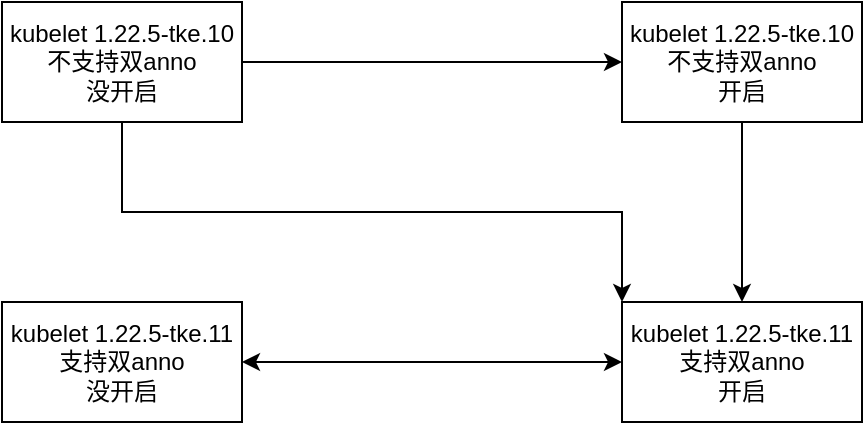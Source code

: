 <mxfile version="24.4.10" type="github">
  <diagram name="第 1 页" id="bKGpFhz1ftFVU2L4S3-Q">
    <mxGraphModel dx="1242" dy="730" grid="1" gridSize="10" guides="1" tooltips="1" connect="1" arrows="1" fold="1" page="1" pageScale="1" pageWidth="827" pageHeight="1169" math="0" shadow="0">
      <root>
        <mxCell id="0" />
        <mxCell id="1" parent="0" />
        <mxCell id="_IcN6_rNNhpLznFLcOes-6" style="edgeStyle=orthogonalEdgeStyle;rounded=0;orthogonalLoop=1;jettySize=auto;html=1;exitX=1;exitY=0.5;exitDx=0;exitDy=0;entryX=0;entryY=0.5;entryDx=0;entryDy=0;" edge="1" parent="1" source="_IcN6_rNNhpLznFLcOes-1" target="_IcN6_rNNhpLznFLcOes-2">
          <mxGeometry relative="1" as="geometry" />
        </mxCell>
        <mxCell id="_IcN6_rNNhpLznFLcOes-8" style="edgeStyle=orthogonalEdgeStyle;rounded=0;orthogonalLoop=1;jettySize=auto;html=1;exitX=0.5;exitY=1;exitDx=0;exitDy=0;entryX=0;entryY=0;entryDx=0;entryDy=0;" edge="1" parent="1" source="_IcN6_rNNhpLznFLcOes-1" target="_IcN6_rNNhpLznFLcOes-4">
          <mxGeometry relative="1" as="geometry" />
        </mxCell>
        <mxCell id="_IcN6_rNNhpLznFLcOes-1" value="kubelet 1.22.5-tke.10&lt;br&gt;不支持双anno&lt;br&gt;没开启" style="rounded=0;whiteSpace=wrap;html=1;" vertex="1" parent="1">
          <mxGeometry x="260" y="350" width="120" height="60" as="geometry" />
        </mxCell>
        <mxCell id="_IcN6_rNNhpLznFLcOes-7" style="edgeStyle=orthogonalEdgeStyle;rounded=0;orthogonalLoop=1;jettySize=auto;html=1;exitX=0.5;exitY=1;exitDx=0;exitDy=0;" edge="1" parent="1" source="_IcN6_rNNhpLznFLcOes-2" target="_IcN6_rNNhpLznFLcOes-4">
          <mxGeometry relative="1" as="geometry" />
        </mxCell>
        <mxCell id="_IcN6_rNNhpLznFLcOes-2" value="kubelet 1.22.5-tke.10&lt;br&gt;不支持双anno&lt;br&gt;开启" style="rounded=0;whiteSpace=wrap;html=1;" vertex="1" parent="1">
          <mxGeometry x="570" y="350" width="120" height="60" as="geometry" />
        </mxCell>
        <mxCell id="_IcN6_rNNhpLznFLcOes-3" value="kubelet 1.22.5-tke.11&lt;br&gt;支持双anno&lt;br&gt;没开启" style="rounded=0;whiteSpace=wrap;html=1;" vertex="1" parent="1">
          <mxGeometry x="260" y="500" width="120" height="60" as="geometry" />
        </mxCell>
        <mxCell id="_IcN6_rNNhpLznFLcOes-4" value="kubelet 1.22.5-tke.11&lt;br&gt;支持双anno&lt;br&gt;开启" style="rounded=0;whiteSpace=wrap;html=1;" vertex="1" parent="1">
          <mxGeometry x="570" y="500" width="120" height="60" as="geometry" />
        </mxCell>
        <mxCell id="_IcN6_rNNhpLznFLcOes-5" value="" style="endArrow=classic;html=1;rounded=0;exitX=1;exitY=0.5;exitDx=0;exitDy=0;entryX=0;entryY=0.5;entryDx=0;entryDy=0;startArrow=classic;startFill=1;" edge="1" parent="1" source="_IcN6_rNNhpLznFLcOes-3" target="_IcN6_rNNhpLznFLcOes-4">
          <mxGeometry width="50" height="50" relative="1" as="geometry">
            <mxPoint x="390" y="400" as="sourcePoint" />
            <mxPoint x="440" y="350" as="targetPoint" />
          </mxGeometry>
        </mxCell>
      </root>
    </mxGraphModel>
  </diagram>
</mxfile>
